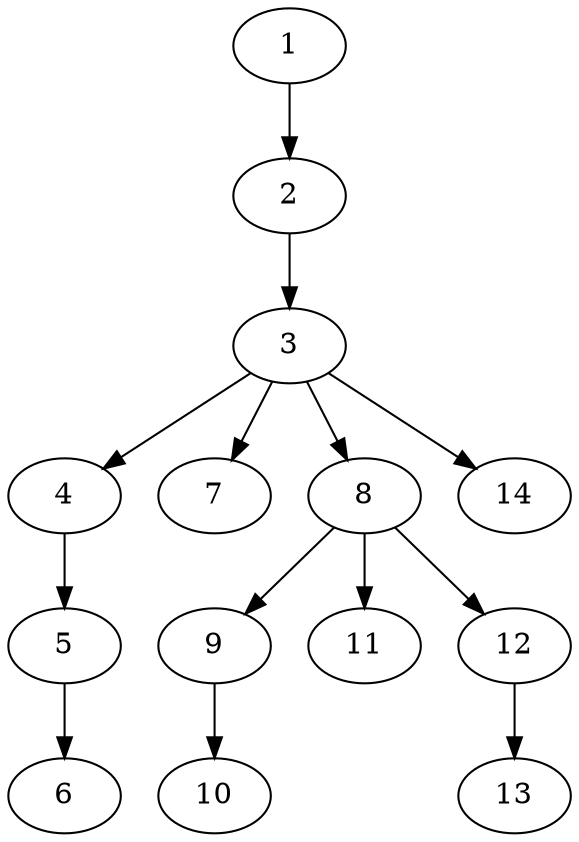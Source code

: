 strict digraph "" {
	1 -> 2;
	2 -> 3;
	3 -> 4;
	3 -> 7;
	3 -> 8;
	3 -> 14;
	4 -> 5;
	5 -> 6;
	8 -> 9;
	8 -> 11;
	8 -> 12;
	9 -> 10;
	12 -> 13;
}
